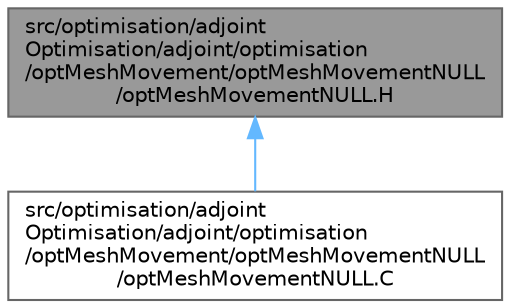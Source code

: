 digraph "src/optimisation/adjointOptimisation/adjoint/optimisation/optMeshMovement/optMeshMovementNULL/optMeshMovementNULL.H"
{
 // LATEX_PDF_SIZE
  bgcolor="transparent";
  edge [fontname=Helvetica,fontsize=10,labelfontname=Helvetica,labelfontsize=10];
  node [fontname=Helvetica,fontsize=10,shape=box,height=0.2,width=0.4];
  Node1 [id="Node000001",label="src/optimisation/adjoint\lOptimisation/adjoint/optimisation\l/optMeshMovement/optMeshMovementNULL\l/optMeshMovementNULL.H",height=0.2,width=0.4,color="gray40", fillcolor="grey60", style="filled", fontcolor="black",tooltip=" "];
  Node1 -> Node2 [id="edge1_Node000001_Node000002",dir="back",color="steelblue1",style="solid",tooltip=" "];
  Node2 [id="Node000002",label="src/optimisation/adjoint\lOptimisation/adjoint/optimisation\l/optMeshMovement/optMeshMovementNULL\l/optMeshMovementNULL.C",height=0.2,width=0.4,color="grey40", fillcolor="white", style="filled",URL="$optMeshMovementNULL_8C.html",tooltip=" "];
}
